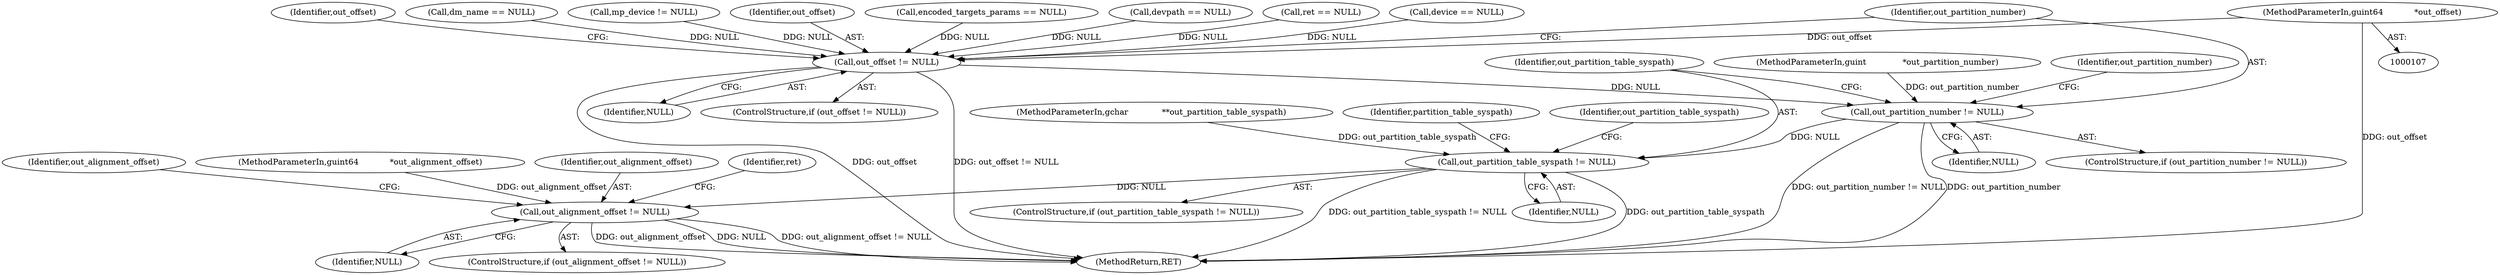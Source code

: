 digraph "0_udisks_0fcc7cb3b66f23fac53ae08647aa0007a2bd56c4_0@pointer" {
"1000111" [label="(MethodParameterIn,guint64            *out_offset)"];
"1000410" [label="(Call,out_offset != NULL)"];
"1000418" [label="(Call,out_partition_number != NULL)"];
"1000426" [label="(Call,out_partition_table_syspath != NULL)"];
"1000437" [label="(Call,out_alignment_offset != NULL)"];
"1000436" [label="(ControlStructure,if (out_alignment_offset != NULL))"];
"1000419" [label="(Identifier,out_partition_number)"];
"1000250" [label="(Call,encoded_targets_params == NULL)"];
"1000141" [label="(Call,devpath == NULL)"];
"1000435" [label="(Identifier,partition_table_syspath)"];
"1000208" [label="(Call,ret == NULL)"];
"1000446" [label="(MethodReturn,RET)"];
"1000442" [label="(Identifier,out_alignment_offset)"];
"1000412" [label="(Identifier,NULL)"];
"1000192" [label="(Call,device == NULL)"];
"1000415" [label="(Identifier,out_offset)"];
"1000112" [label="(MethodParameterIn,guint64            *out_alignment_offset)"];
"1000438" [label="(Identifier,out_alignment_offset)"];
"1000410" [label="(Call,out_offset != NULL)"];
"1000431" [label="(Identifier,out_partition_table_syspath)"];
"1000417" [label="(ControlStructure,if (out_partition_number != NULL))"];
"1000418" [label="(Call,out_partition_number != NULL)"];
"1000426" [label="(Call,out_partition_table_syspath != NULL)"];
"1000437" [label="(Call,out_alignment_offset != NULL)"];
"1000111" [label="(MethodParameterIn,guint64            *out_offset)"];
"1000113" [label="(MethodParameterIn,guint              *out_partition_number)"];
"1000428" [label="(Identifier,NULL)"];
"1000439" [label="(Identifier,NULL)"];
"1000445" [label="(Identifier,ret)"];
"1000314" [label="(Call,dm_name == NULL)"];
"1000420" [label="(Identifier,NULL)"];
"1000427" [label="(Identifier,out_partition_table_syspath)"];
"1000409" [label="(ControlStructure,if (out_offset != NULL))"];
"1000290" [label="(Call,mp_device != NULL)"];
"1000425" [label="(ControlStructure,if (out_partition_table_syspath != NULL))"];
"1000423" [label="(Identifier,out_partition_number)"];
"1000411" [label="(Identifier,out_offset)"];
"1000110" [label="(MethodParameterIn,gchar             **out_partition_table_syspath)"];
"1000111" -> "1000107"  [label="AST: "];
"1000111" -> "1000446"  [label="DDG: out_offset"];
"1000111" -> "1000410"  [label="DDG: out_offset"];
"1000410" -> "1000409"  [label="AST: "];
"1000410" -> "1000412"  [label="CFG: "];
"1000411" -> "1000410"  [label="AST: "];
"1000412" -> "1000410"  [label="AST: "];
"1000415" -> "1000410"  [label="CFG: "];
"1000419" -> "1000410"  [label="CFG: "];
"1000410" -> "1000446"  [label="DDG: out_offset"];
"1000410" -> "1000446"  [label="DDG: out_offset != NULL"];
"1000192" -> "1000410"  [label="DDG: NULL"];
"1000290" -> "1000410"  [label="DDG: NULL"];
"1000208" -> "1000410"  [label="DDG: NULL"];
"1000314" -> "1000410"  [label="DDG: NULL"];
"1000250" -> "1000410"  [label="DDG: NULL"];
"1000141" -> "1000410"  [label="DDG: NULL"];
"1000410" -> "1000418"  [label="DDG: NULL"];
"1000418" -> "1000417"  [label="AST: "];
"1000418" -> "1000420"  [label="CFG: "];
"1000419" -> "1000418"  [label="AST: "];
"1000420" -> "1000418"  [label="AST: "];
"1000423" -> "1000418"  [label="CFG: "];
"1000427" -> "1000418"  [label="CFG: "];
"1000418" -> "1000446"  [label="DDG: out_partition_number != NULL"];
"1000418" -> "1000446"  [label="DDG: out_partition_number"];
"1000113" -> "1000418"  [label="DDG: out_partition_number"];
"1000418" -> "1000426"  [label="DDG: NULL"];
"1000426" -> "1000425"  [label="AST: "];
"1000426" -> "1000428"  [label="CFG: "];
"1000427" -> "1000426"  [label="AST: "];
"1000428" -> "1000426"  [label="AST: "];
"1000431" -> "1000426"  [label="CFG: "];
"1000435" -> "1000426"  [label="CFG: "];
"1000426" -> "1000446"  [label="DDG: out_partition_table_syspath"];
"1000426" -> "1000446"  [label="DDG: out_partition_table_syspath != NULL"];
"1000110" -> "1000426"  [label="DDG: out_partition_table_syspath"];
"1000426" -> "1000437"  [label="DDG: NULL"];
"1000437" -> "1000436"  [label="AST: "];
"1000437" -> "1000439"  [label="CFG: "];
"1000438" -> "1000437"  [label="AST: "];
"1000439" -> "1000437"  [label="AST: "];
"1000442" -> "1000437"  [label="CFG: "];
"1000445" -> "1000437"  [label="CFG: "];
"1000437" -> "1000446"  [label="DDG: out_alignment_offset != NULL"];
"1000437" -> "1000446"  [label="DDG: out_alignment_offset"];
"1000437" -> "1000446"  [label="DDG: NULL"];
"1000112" -> "1000437"  [label="DDG: out_alignment_offset"];
}
